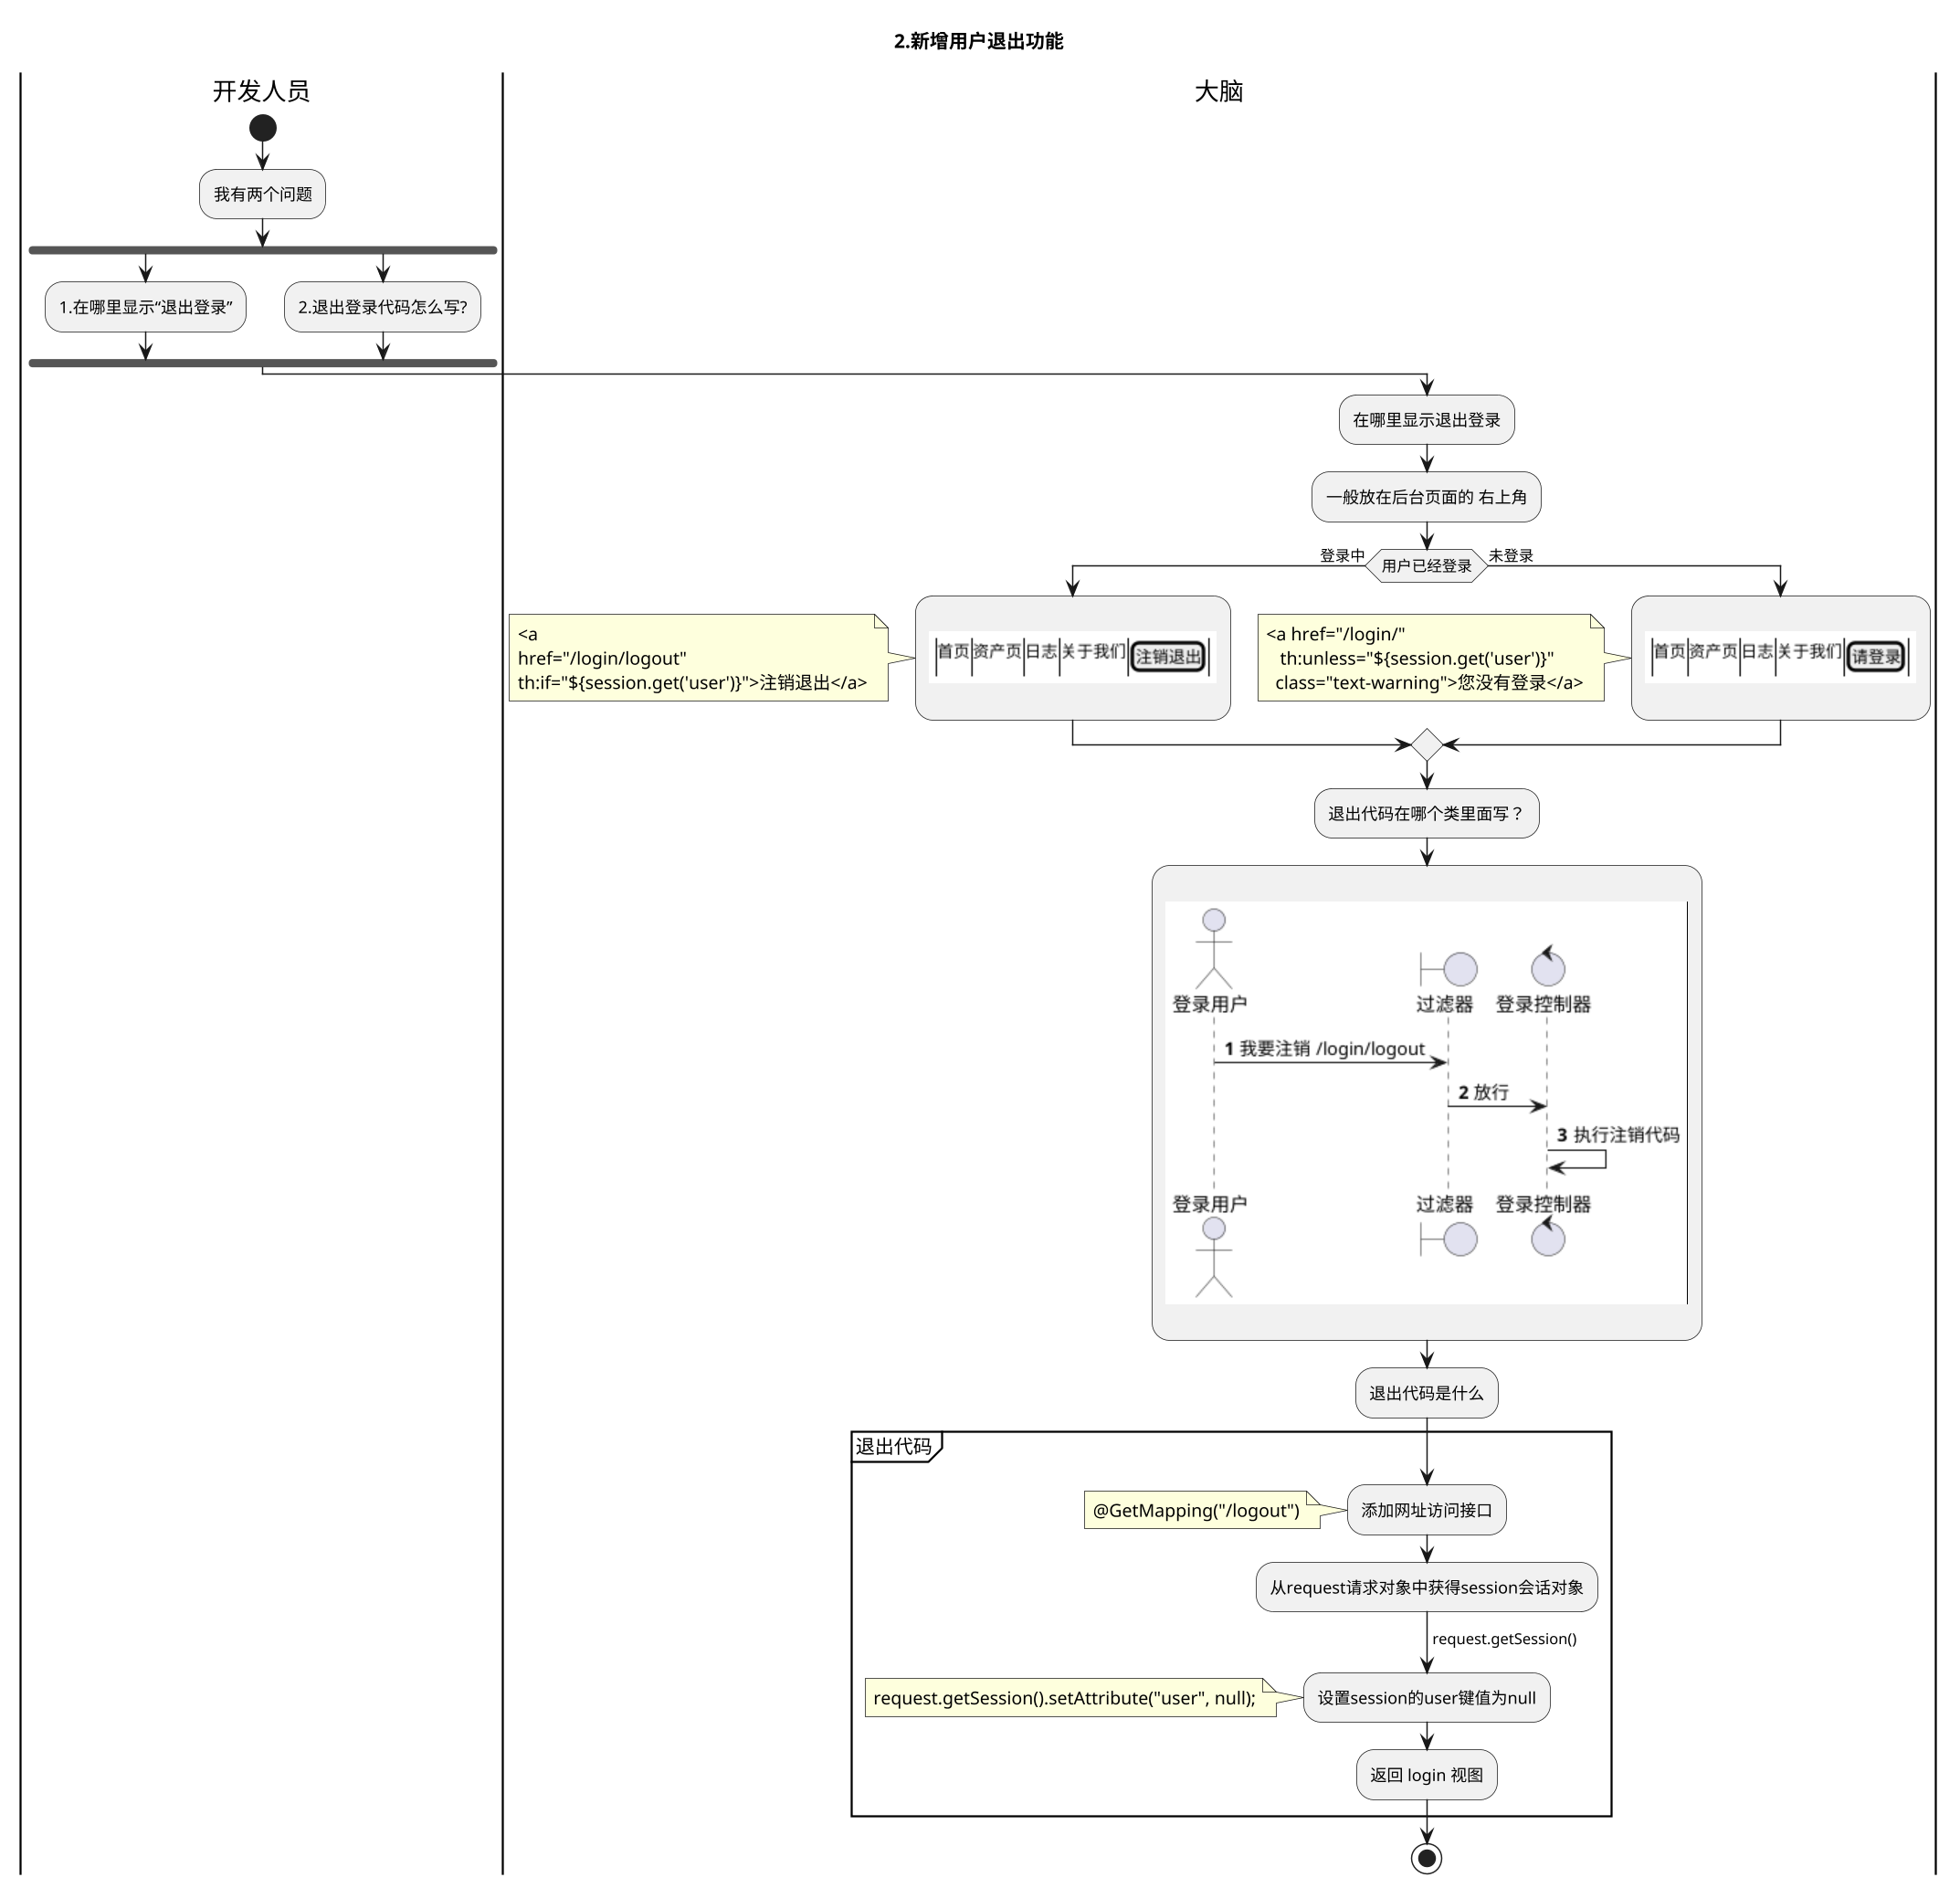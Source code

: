 @startuml
scale 1.5
title 2.新增用户退出功能
|开发人员|
start
    :我有两个问题;
    fork
    :1.在哪里显示“退出登录”;
    fork again
    :2.退出登录代码怎么写?;
    end fork

        |大脑|
        :在哪里显示退出登录;
        :一般放在后台页面的 右上角;
        if (用户已经登录) then (登录中)
                :
                {{
                salt
                {!
                  首页| 资产页 | 日志 | 关于我们|  [注销退出]
                }
                }}
                ;
                note
                <a
                href="/login/logout"
                th:if="${session.get('user')}">注销退出</a>
                end note
        else (未登录)
                :
                {{
                salt
                {!
                  首页| 资产页 | 日志 | 关于我们|  [请登录]
                }
                }}
                ;
                note
                <a href="/login/"
                   th:unless="${session.get('user')}"
                  class="text-warning">您没有登录</a>
                end note
        endif


        :退出代码在哪个类里面写？;
        :
        {{
            autonumber
            actor 登录用户 as user
            boundary 过滤器 as filter
            control 登录控制器 as ctl
            user->filter: 我要注销 /login/logout
            filter->ctl: 放行
            ctl->ctl:执行注销代码
        }}
        ;

        :退出代码是什么;
        partition 退出代码 {
            :添加网址访问接口;
            note left:     @GetMapping("/logout")
            :从request请求对象中获得session会话对象;
            ->request.getSession();
            :设置session的user键值为null;
            note left:request.getSession().setAttribute("user", null);
            :返回 login 视图;
        }


stop
@enduml